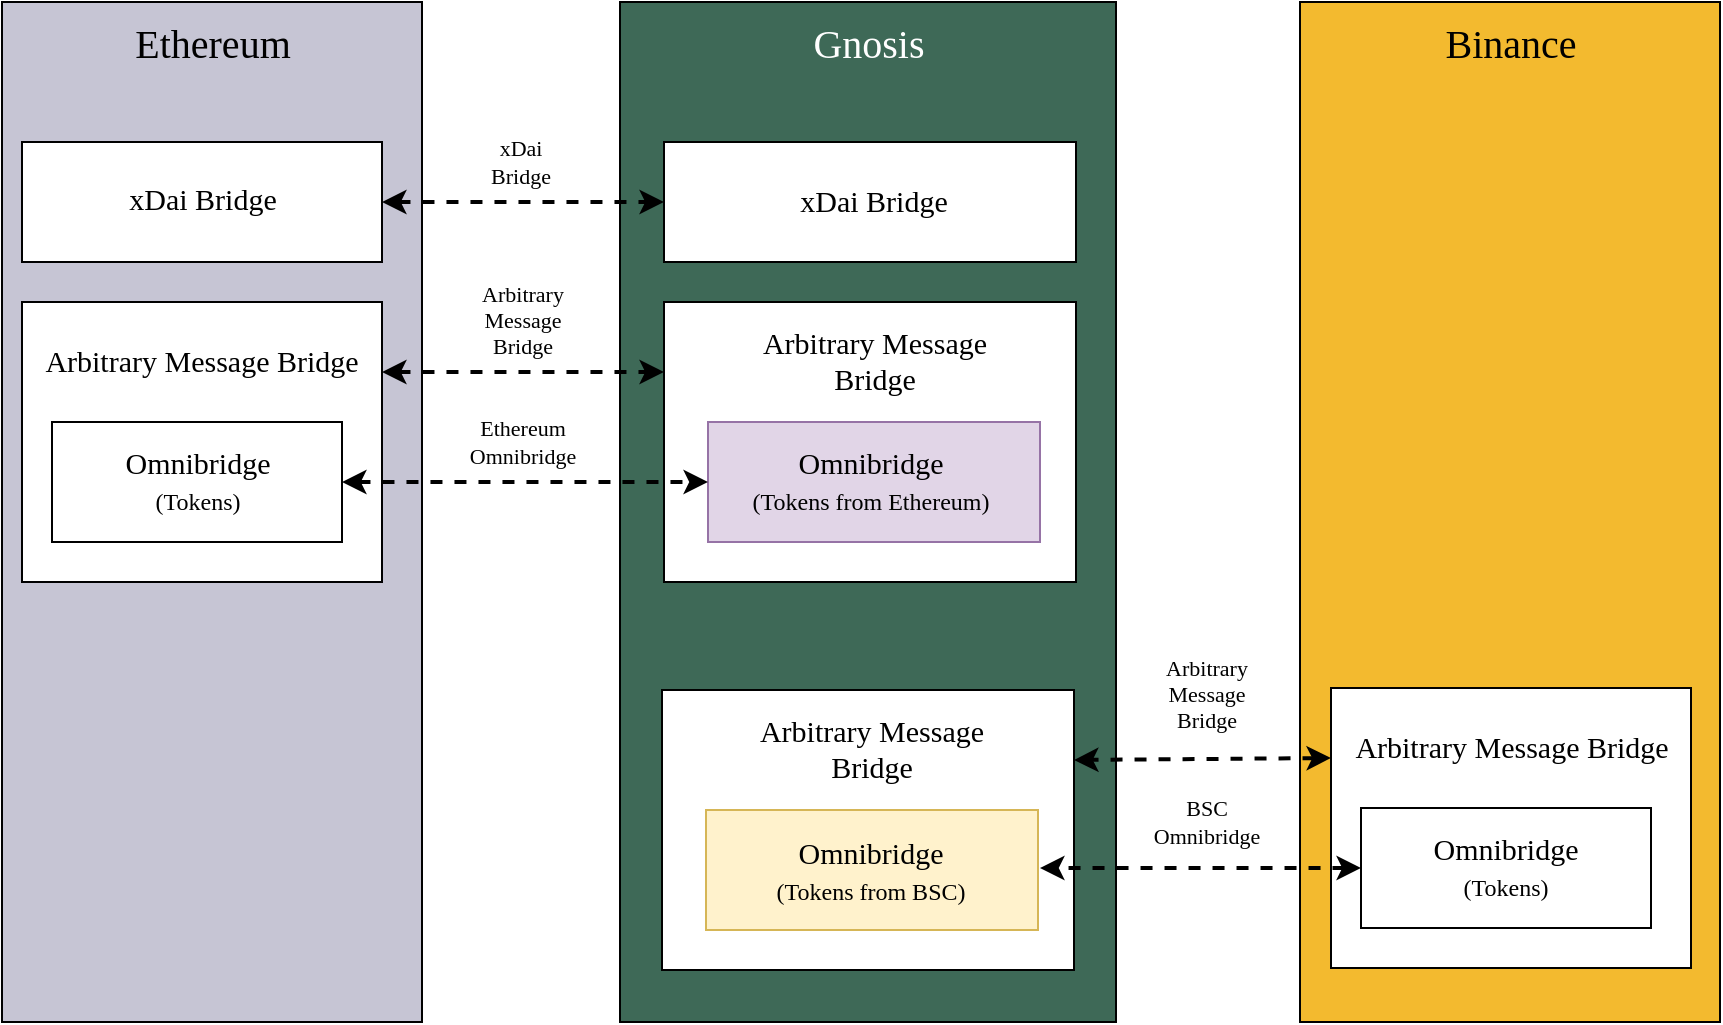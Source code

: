 <mxfile>
    <diagram id="f5EianUy5xT8adn2XweF" name="Page-1">
        <mxGraphModel dx="864" dy="692" grid="1" gridSize="10" guides="1" tooltips="1" connect="1" arrows="1" fold="1" page="1" pageScale="1" pageWidth="827" pageHeight="1169" background="#ffffff" math="0" shadow="0">
            <root>
                <mxCell id="0"/>
                <mxCell id="1" parent="0"/>
                <mxCell id="10" value="" style="rounded=0;whiteSpace=wrap;html=1;fontFamily=Comic Sans MS;labelBackgroundColor=#3E6957;fillColor=#3e6957;" parent="1" vertex="1">
                    <mxGeometry x="440" y="360" width="248" height="510" as="geometry"/>
                </mxCell>
                <mxCell id="47" value="" style="group;fillColor=#fff2cc;strokeColor=#d6b656;" vertex="1" connectable="0" parent="1">
                    <mxGeometry x="462" y="510" width="206" height="140" as="geometry"/>
                </mxCell>
                <mxCell id="28" value="" style="rounded=0;whiteSpace=wrap;html=1;fontFamily=Comic Sans MS;" parent="47" vertex="1">
                    <mxGeometry width="206" height="140" as="geometry"/>
                </mxCell>
                <mxCell id="29" value="&lt;span style=&quot;font-size: 15px&quot;&gt;Arbitrary Message &lt;br&gt;Bridge&lt;/span&gt;" style="text;html=1;strokeColor=none;fillColor=none;align=center;verticalAlign=middle;whiteSpace=wrap;rounded=0;fontFamily=Comic Sans MS;" parent="47" vertex="1">
                    <mxGeometry x="5.024" y="-6.003" width="200.976" height="70" as="geometry"/>
                </mxCell>
                <mxCell id="7" value="" style="rounded=0;whiteSpace=wrap;html=1;fontFamily=Comic Sans MS;fontColor=none;noLabel=1;labelBackgroundColor=none;fillColor=#c6c5d4;" parent="1" vertex="1">
                    <mxGeometry x="131" y="360" width="210" height="510" as="geometry"/>
                </mxCell>
                <mxCell id="4" value="Ethereum" style="text;html=1;strokeColor=none;fillColor=none;align=center;verticalAlign=middle;whiteSpace=wrap;rounded=0;fontFamily=Comic Sans MS;fontSize=20;" parent="1" vertex="1">
                    <mxGeometry x="168.5" y="360" width="135" height="40" as="geometry"/>
                </mxCell>
                <mxCell id="17" value="Gnosis" style="text;html=1;strokeColor=none;fillColor=none;align=center;verticalAlign=middle;whiteSpace=wrap;rounded=0;fontFamily=Comic Sans MS;fontSize=20;fontColor=#FFFFFF;" parent="1" vertex="1">
                    <mxGeometry x="496.5" y="360" width="135" height="40" as="geometry"/>
                </mxCell>
                <mxCell id="33" value="" style="rounded=0;whiteSpace=wrap;html=1;fontFamily=Comic Sans MS;labelBackgroundColor=#3E6957;fillColor=#F3BA2F;" parent="1" vertex="1">
                    <mxGeometry x="780" y="360" width="210" height="510" as="geometry"/>
                </mxCell>
                <mxCell id="34" value="&lt;font color=&quot;#000000&quot;&gt;Binance&lt;/font&gt;" style="text;html=1;strokeColor=none;fillColor=none;align=center;verticalAlign=middle;whiteSpace=wrap;rounded=0;fontFamily=Comic Sans MS;fontSize=20;fontColor=#FFFFFF;" parent="1" vertex="1">
                    <mxGeometry x="817.5" y="360" width="135" height="40" as="geometry"/>
                </mxCell>
                <mxCell id="31" value="Arbitrary&lt;br&gt;Message&lt;br&gt;Bridge" style="endArrow=classic;startArrow=classic;html=1;fontFamily=Comic Sans MS;entryX=0;entryY=0.25;entryDx=0;entryDy=0;exitX=1;exitY=0.25;exitDx=0;exitDy=0;dashed=1;strokeWidth=2;labelBackgroundColor=none;" parent="1" source="30" target="28" edge="1">
                    <mxGeometry x="-0.007" y="26" width="50" height="50" relative="1" as="geometry">
                        <mxPoint x="383" y="740" as="sourcePoint"/>
                        <mxPoint x="453" y="880" as="targetPoint"/>
                        <mxPoint as="offset"/>
                    </mxGeometry>
                </mxCell>
                <mxCell id="6" value="xDai &lt;br&gt;Bridge" style="endArrow=classic;startArrow=classic;html=1;fontFamily=Comic Sans MS;entryX=0;entryY=0.5;entryDx=0;entryDy=0;exitX=1;exitY=0.5;exitDx=0;exitDy=0;dashed=1;strokeWidth=2;labelBackgroundColor=none;" parent="1" source="18" target="15" edge="1">
                    <mxGeometry x="-0.021" y="20" width="50" height="50" relative="1" as="geometry">
                        <mxPoint x="383" y="460" as="sourcePoint"/>
                        <mxPoint x="453" y="600" as="targetPoint"/>
                        <mxPoint as="offset"/>
                    </mxGeometry>
                </mxCell>
                <mxCell id="41" value="" style="group" vertex="1" connectable="0" parent="1">
                    <mxGeometry x="141" y="430" width="180" height="70" as="geometry"/>
                </mxCell>
                <mxCell id="18" value="" style="rounded=0;whiteSpace=wrap;html=1;fontFamily=Comic Sans MS;" parent="41" vertex="1">
                    <mxGeometry width="180" height="60" as="geometry"/>
                </mxCell>
                <mxCell id="19" value="xDai Bridge" style="text;html=1;strokeColor=none;fillColor=none;align=center;verticalAlign=middle;whiteSpace=wrap;rounded=0;fontFamily=Comic Sans MS;fontSize=15;" parent="41" vertex="1">
                    <mxGeometry x="10.588" y="13" width="158.824" height="30" as="geometry"/>
                </mxCell>
                <mxCell id="43" value="" style="group;verticalAlign=top;horizontal=1;" vertex="1" connectable="0" parent="1">
                    <mxGeometry x="141" y="510" width="180" height="140" as="geometry"/>
                </mxCell>
                <mxCell id="30" value="" style="rounded=0;whiteSpace=wrap;html=1;fontFamily=Comic Sans MS;" parent="43" vertex="1">
                    <mxGeometry width="180" height="140" as="geometry"/>
                </mxCell>
                <mxCell id="32" value="&lt;span style=&quot;font-size: 15px&quot;&gt;Arbitrary Message Bridge&lt;/span&gt;" style="text;html=1;strokeColor=none;fillColor=none;align=center;verticalAlign=middle;whiteSpace=wrap;rounded=0;fontFamily=Comic Sans MS;" parent="43" vertex="1">
                    <mxGeometry x="10" y="10" width="160" height="37.33" as="geometry"/>
                </mxCell>
                <mxCell id="42" value="" style="group" vertex="1" connectable="0" parent="43">
                    <mxGeometry x="15" y="60" width="145" height="60" as="geometry"/>
                </mxCell>
                <mxCell id="24" value="" style="rounded=0;whiteSpace=wrap;html=1;fontFamily=Comic Sans MS;" parent="42" vertex="1">
                    <mxGeometry width="145" height="60" as="geometry"/>
                </mxCell>
                <mxCell id="26" value="Omnibridge&lt;br&gt;&lt;font style=&quot;font-size: 12px&quot;&gt;(Tokens)&lt;/font&gt;" style="text;html=1;strokeColor=none;fillColor=none;align=center;verticalAlign=middle;whiteSpace=wrap;rounded=0;fontFamily=Comic Sans MS;fontSize=15;" parent="42" vertex="1">
                    <mxGeometry x="8.529" y="14" width="127.941" height="30" as="geometry"/>
                </mxCell>
                <mxCell id="44" value="" style="group;fillColor=#e1d5e7;strokeColor=#9673a6;" vertex="1" connectable="0" parent="1">
                    <mxGeometry x="462" y="430" width="206" height="60" as="geometry"/>
                </mxCell>
                <mxCell id="15" value="" style="rounded=0;whiteSpace=wrap;html=1;fontFamily=Comic Sans MS;" parent="44" vertex="1">
                    <mxGeometry width="206" height="60" as="geometry"/>
                </mxCell>
                <mxCell id="16" value="xDai Bridge" style="text;html=1;strokeColor=none;fillColor=none;align=center;verticalAlign=middle;whiteSpace=wrap;rounded=0;fontFamily=Comic Sans MS;fontSize=15;" parent="44" vertex="1">
                    <mxGeometry x="13.398" y="14" width="184.228" height="30" as="geometry"/>
                </mxCell>
                <mxCell id="45" value="" style="group" vertex="1" connectable="0" parent="1">
                    <mxGeometry x="484" y="570" width="166" height="60" as="geometry"/>
                </mxCell>
                <mxCell id="22" value="" style="rounded=0;whiteSpace=wrap;html=1;fontFamily=Comic Sans MS;fillColor=#e1d5e7;strokeColor=#9673a6;" parent="45" vertex="1">
                    <mxGeometry width="166.0" height="60" as="geometry"/>
                </mxCell>
                <mxCell id="23" value="Omnibridge&lt;br&gt;&lt;font style=&quot;font-size: 12px&quot;&gt;(Tokens from Ethereum)&lt;/font&gt;" style="text;html=1;strokeColor=none;fillColor=none;align=center;verticalAlign=middle;whiteSpace=wrap;rounded=0;fontFamily=Comic Sans MS;fontSize=15;" parent="45" vertex="1">
                    <mxGeometry x="4.049" y="14" width="155.203" height="30" as="geometry"/>
                </mxCell>
                <mxCell id="25" value="Ethereum&lt;br&gt;Omnibridge" style="endArrow=classic;startArrow=classic;html=1;fontFamily=Comic Sans MS;entryX=0;entryY=0.5;entryDx=0;entryDy=0;exitX=1;exitY=0.5;exitDx=0;exitDy=0;dashed=1;strokeWidth=2;labelBackgroundColor=none;" parent="1" source="24" target="22" edge="1">
                    <mxGeometry x="-0.023" y="20" width="50" height="50" relative="1" as="geometry">
                        <mxPoint x="383" y="570" as="sourcePoint"/>
                        <mxPoint x="453" y="710" as="targetPoint"/>
                        <mxPoint as="offset"/>
                    </mxGeometry>
                </mxCell>
                <mxCell id="63" value="" style="group;fillColor=#fff2cc;strokeColor=#d6b656;" vertex="1" connectable="0" parent="1">
                    <mxGeometry x="461" y="704" width="206" height="140" as="geometry"/>
                </mxCell>
                <mxCell id="64" value="" style="rounded=0;whiteSpace=wrap;html=1;fontFamily=Comic Sans MS;" vertex="1" parent="63">
                    <mxGeometry width="206" height="140" as="geometry"/>
                </mxCell>
                <mxCell id="65" value="&lt;span style=&quot;font-size: 15px&quot;&gt;Arbitrary Message &lt;br&gt;Bridge&lt;/span&gt;" style="text;html=1;strokeColor=none;fillColor=none;align=center;verticalAlign=middle;whiteSpace=wrap;rounded=0;fontFamily=Comic Sans MS;" vertex="1" parent="63">
                    <mxGeometry x="20" y="2" width="170" height="54" as="geometry"/>
                </mxCell>
                <mxCell id="66" value="Arbitrary&lt;br&gt;Message&lt;br&gt;Bridge" style="endArrow=classic;startArrow=classic;html=1;fontFamily=Comic Sans MS;exitX=0;exitY=0.25;exitDx=0;exitDy=0;dashed=1;strokeWidth=2;labelBackgroundColor=none;entryX=1;entryY=0.25;entryDx=0;entryDy=0;" edge="1" parent="1" source="72" target="64">
                    <mxGeometry x="-0.031" y="-32" width="50" height="50" relative="1" as="geometry">
                        <mxPoint x="382" y="953" as="sourcePoint"/>
                        <mxPoint x="450" y="758" as="targetPoint"/>
                        <mxPoint as="offset"/>
                    </mxGeometry>
                </mxCell>
                <mxCell id="71" value="" style="group;verticalAlign=top;horizontal=1;" vertex="1" connectable="0" parent="1">
                    <mxGeometry x="795.5" y="703" width="180" height="140" as="geometry"/>
                </mxCell>
                <mxCell id="72" value="" style="rounded=0;whiteSpace=wrap;html=1;fontFamily=Comic Sans MS;" vertex="1" parent="71">
                    <mxGeometry width="180" height="140" as="geometry"/>
                </mxCell>
                <mxCell id="73" value="&lt;span style=&quot;font-size: 15px&quot;&gt;Arbitrary Message Bridge&lt;/span&gt;" style="text;html=1;strokeColor=none;fillColor=none;align=center;verticalAlign=middle;whiteSpace=wrap;rounded=0;fontFamily=Comic Sans MS;" vertex="1" parent="71">
                    <mxGeometry x="10" y="10" width="160" height="37.33" as="geometry"/>
                </mxCell>
                <mxCell id="74" value="" style="group" vertex="1" connectable="0" parent="71">
                    <mxGeometry x="15" y="60" width="145" height="60" as="geometry"/>
                </mxCell>
                <mxCell id="75" value="" style="rounded=0;whiteSpace=wrap;html=1;fontFamily=Comic Sans MS;" vertex="1" parent="74">
                    <mxGeometry width="145" height="60" as="geometry"/>
                </mxCell>
                <mxCell id="76" value="Omnibridge&lt;br&gt;&lt;font style=&quot;font-size: 12px&quot;&gt;(Tokens)&lt;/font&gt;" style="text;html=1;strokeColor=none;fillColor=none;align=center;verticalAlign=middle;whiteSpace=wrap;rounded=0;fontFamily=Comic Sans MS;fontSize=15;" vertex="1" parent="74">
                    <mxGeometry x="8.529" y="14" width="127.941" height="30" as="geometry"/>
                </mxCell>
                <mxCell id="80" value="" style="group" vertex="1" connectable="0" parent="1">
                    <mxGeometry x="483" y="783" width="166" height="60" as="geometry"/>
                </mxCell>
                <mxCell id="81" value="" style="rounded=0;whiteSpace=wrap;html=1;fontFamily=Comic Sans MS;fillColor=#fff2cc;strokeColor=#d6b656;" vertex="1" parent="80">
                    <mxGeometry y="-19" width="166.0" height="60" as="geometry"/>
                </mxCell>
                <mxCell id="82" value="Omnibridge&lt;br&gt;&lt;font style=&quot;font-size: 12px&quot;&gt;(Tokens from BSC)&lt;/font&gt;" style="text;html=1;strokeColor=none;fillColor=none;align=center;verticalAlign=middle;whiteSpace=wrap;rounded=0;fontFamily=Comic Sans MS;fontSize=15;" vertex="1" parent="80">
                    <mxGeometry x="5.399" y="-4" width="155.203" height="30" as="geometry"/>
                </mxCell>
                <mxCell id="83" value="BSC&lt;br&gt;Omnibridge" style="endArrow=classic;startArrow=classic;html=1;fontFamily=Comic Sans MS;exitX=0;exitY=0.5;exitDx=0;exitDy=0;dashed=1;strokeWidth=2;labelBackgroundColor=none;" edge="1" parent="1" source="75">
                    <mxGeometry x="-0.022" y="-23" width="50" height="50" relative="1" as="geometry">
                        <mxPoint x="382" y="783" as="sourcePoint"/>
                        <mxPoint x="650" y="793" as="targetPoint"/>
                        <mxPoint x="1" as="offset"/>
                    </mxGeometry>
                </mxCell>
            </root>
        </mxGraphModel>
    </diagram>
</mxfile>